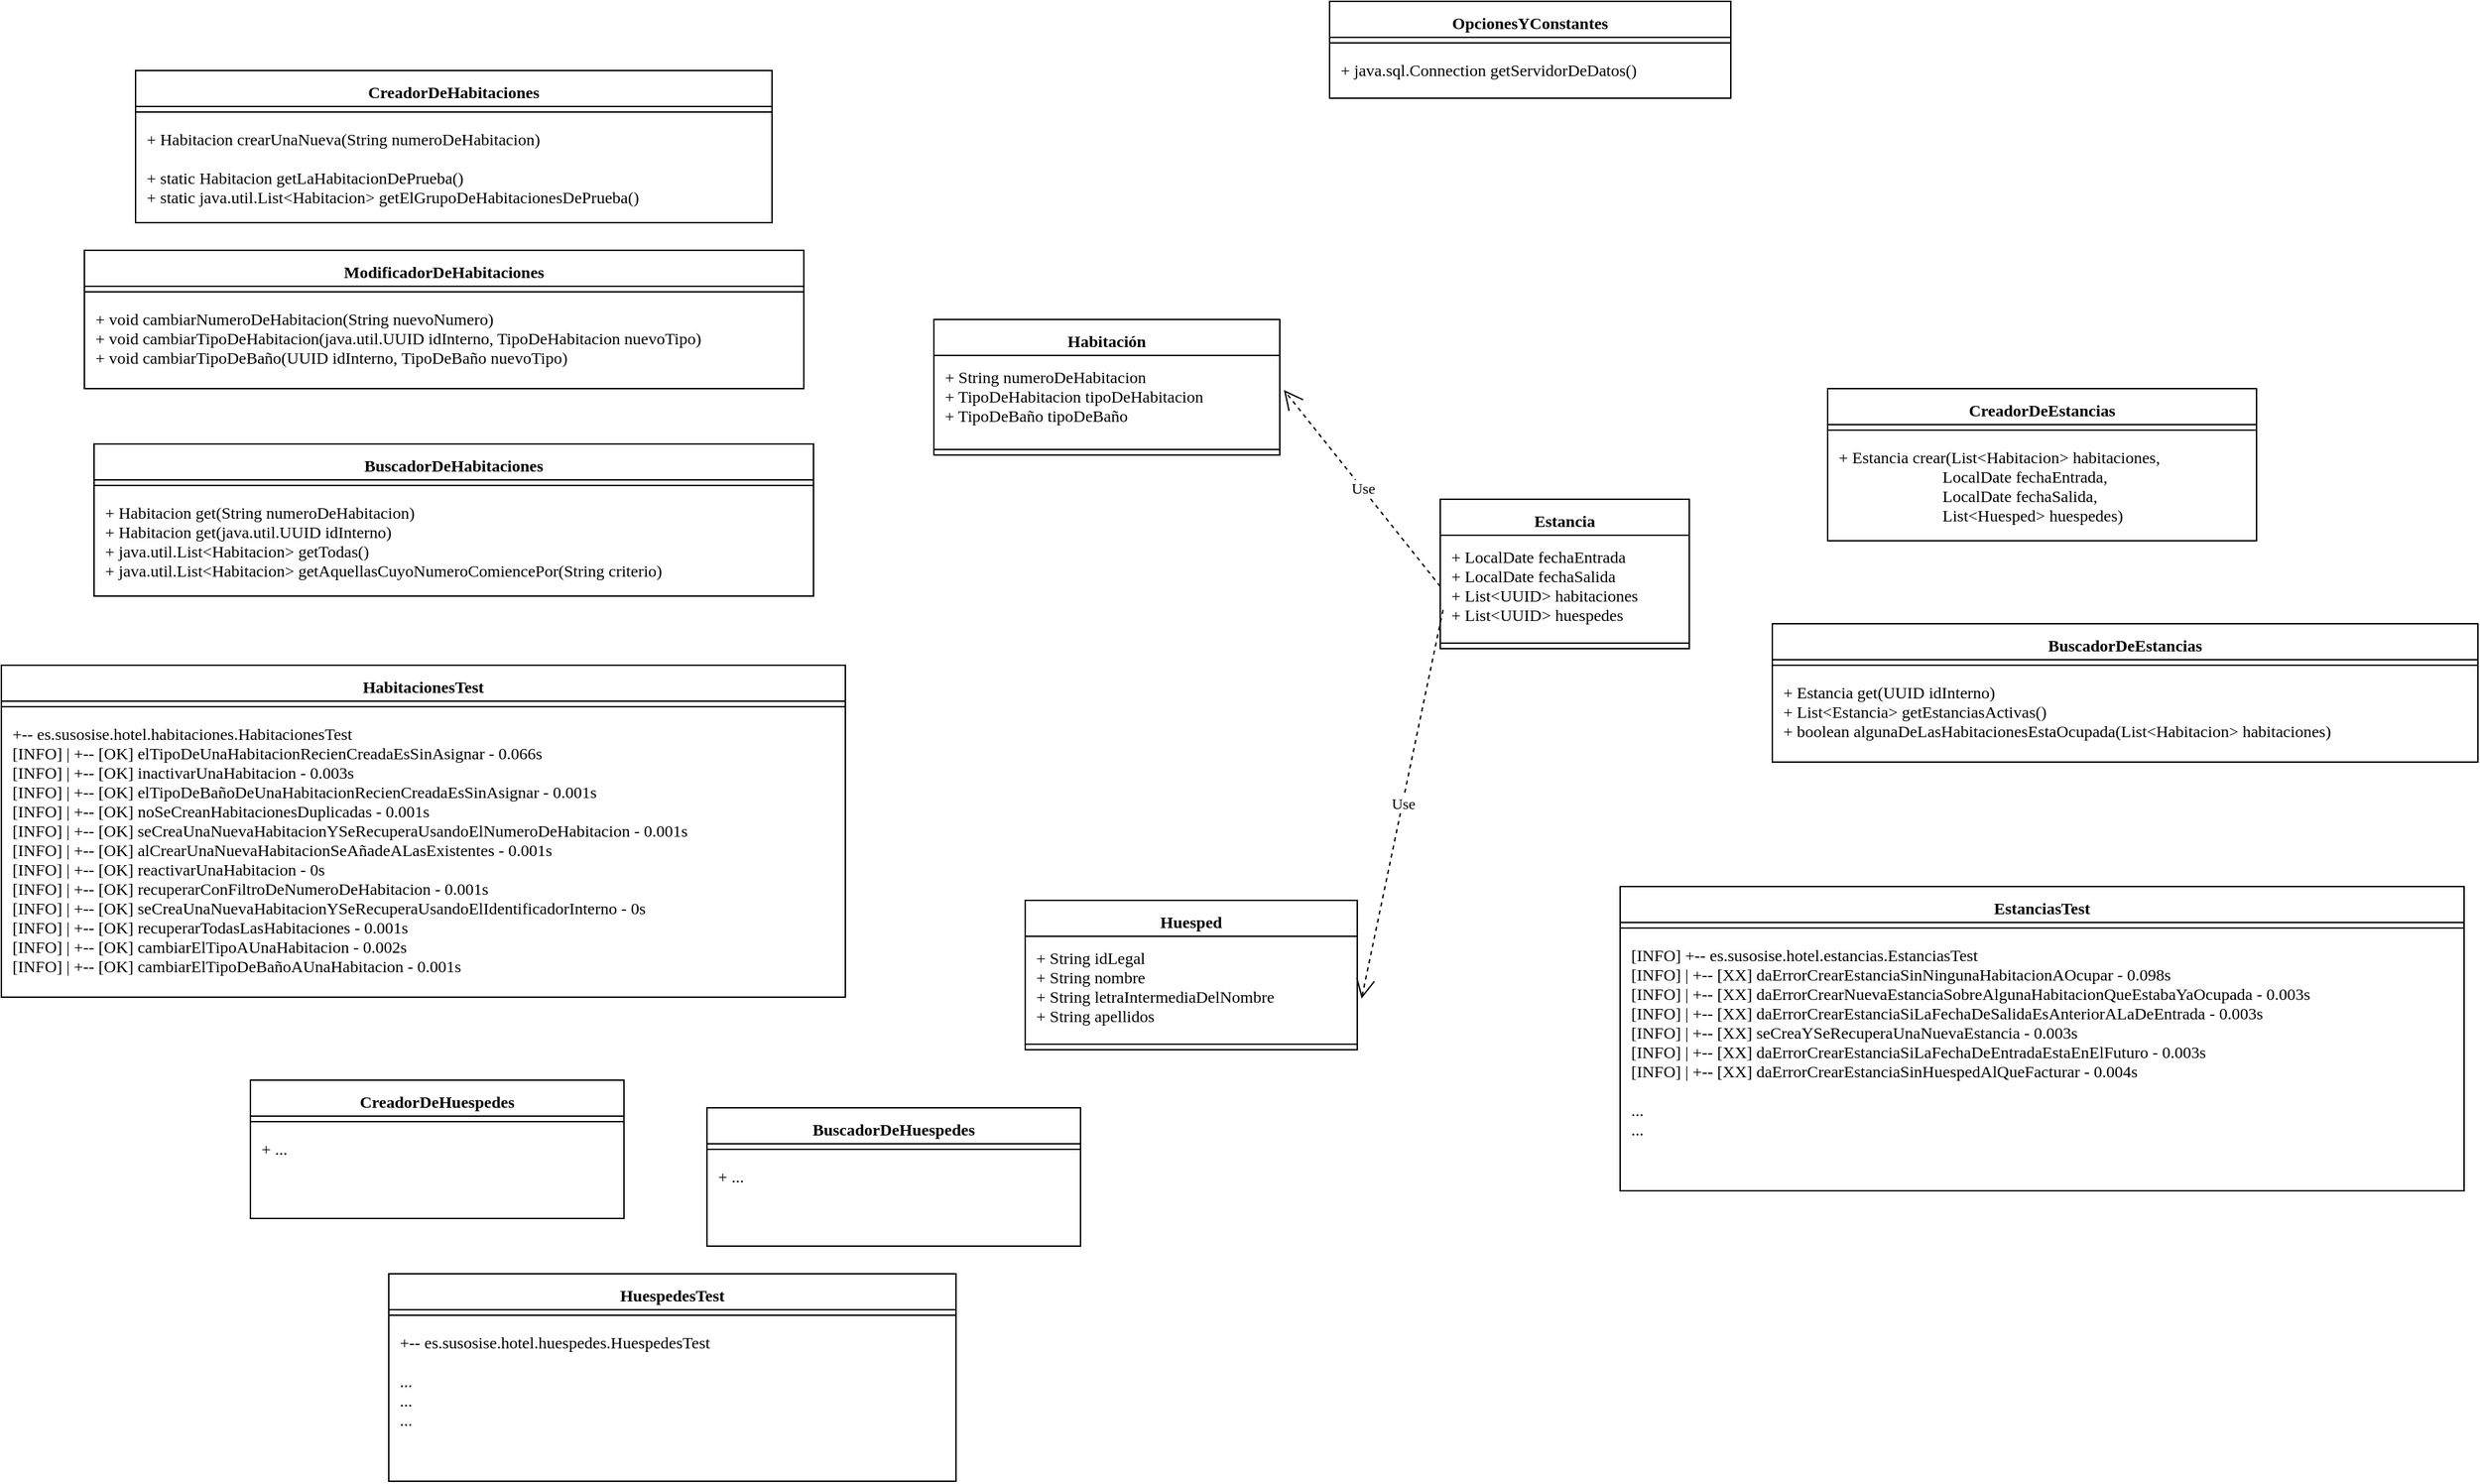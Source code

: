 <mxfile version="17.4.2" type="device"><diagram id="C5RBs43oDa-KdzZeNtuy" name="Page-1"><mxGraphModel dx="3064" dy="1378" grid="1" gridSize="10" guides="1" tooltips="1" connect="1" arrows="1" fold="1" page="1" pageScale="1" pageWidth="827" pageHeight="1169" math="0" shadow="0"><root><mxCell id="WIyWlLk6GJQsqaUBKTNV-0"/><mxCell id="WIyWlLk6GJQsqaUBKTNV-1" parent="WIyWlLk6GJQsqaUBKTNV-0"/><mxCell id="FcjJvpSDxvCTK--CoJ5v-0" value="OpcionesYConstantes" style="swimlane;fontStyle=1;align=center;verticalAlign=top;childLayout=stackLayout;horizontal=1;startSize=26;horizontalStack=0;resizeParent=1;resizeParentMax=0;resizeLast=0;collapsible=1;marginBottom=0;fontFamily=Verdana;spacing=4;" vertex="1" parent="WIyWlLk6GJQsqaUBKTNV-1"><mxGeometry x="450" y="60" width="290" height="70" as="geometry"><mxRectangle x="90" y="585" width="160" height="26" as="alternateBounds"/></mxGeometry></mxCell><mxCell id="FcjJvpSDxvCTK--CoJ5v-2" value="" style="line;strokeWidth=1;fillColor=none;align=left;verticalAlign=middle;spacingTop=-1;spacingLeft=3;spacingRight=3;rotatable=0;labelPosition=right;points=[];portConstraint=eastwest;fontFamily=Verdana;spacing=4;" vertex="1" parent="FcjJvpSDxvCTK--CoJ5v-0"><mxGeometry y="26" width="290" height="8" as="geometry"/></mxCell><mxCell id="FcjJvpSDxvCTK--CoJ5v-3" value="+ java.sql.Connection getServidorDeDatos()" style="text;strokeColor=none;fillColor=none;align=left;verticalAlign=top;spacingLeft=4;spacingRight=4;overflow=hidden;rotatable=0;points=[[0,0.5],[1,0.5]];portConstraint=eastwest;fontFamily=Verdana;spacing=4;" vertex="1" parent="FcjJvpSDxvCTK--CoJ5v-0"><mxGeometry y="34" width="290" height="36" as="geometry"/></mxCell><mxCell id="FcjJvpSDxvCTK--CoJ5v-5" value="Estancia" style="swimlane;fontStyle=1;align=center;verticalAlign=top;childLayout=stackLayout;horizontal=1;startSize=26;horizontalStack=0;resizeParent=1;resizeParentMax=0;resizeLast=0;collapsible=1;marginBottom=0;fontFamily=Verdana;spacing=4;" vertex="1" parent="WIyWlLk6GJQsqaUBKTNV-1"><mxGeometry x="530" y="420" width="180" height="108" as="geometry"/></mxCell><mxCell id="FcjJvpSDxvCTK--CoJ5v-6" value="+ LocalDate fechaEntrada&#10;+ LocalDate fechaSalida&#10;+ List&lt;UUID&gt; habitaciones&#10;+ List&lt;UUID&gt; huespedes" style="text;strokeColor=none;fillColor=none;align=left;verticalAlign=top;spacingLeft=4;spacingRight=4;overflow=hidden;rotatable=0;points=[[0,0.5],[1,0.5]];portConstraint=eastwest;fontFamily=Verdana;spacing=4;" vertex="1" parent="FcjJvpSDxvCTK--CoJ5v-5"><mxGeometry y="26" width="180" height="74" as="geometry"/></mxCell><mxCell id="FcjJvpSDxvCTK--CoJ5v-7" value="" style="line;strokeWidth=1;fillColor=none;align=left;verticalAlign=middle;spacingTop=-1;spacingLeft=3;spacingRight=3;rotatable=0;labelPosition=right;points=[];portConstraint=eastwest;fontFamily=Verdana;spacing=4;" vertex="1" parent="FcjJvpSDxvCTK--CoJ5v-5"><mxGeometry y="100" width="180" height="8" as="geometry"/></mxCell><mxCell id="FcjJvpSDxvCTK--CoJ5v-9" value="CreadorDeEstancias" style="swimlane;fontStyle=1;align=center;verticalAlign=top;childLayout=stackLayout;horizontal=1;startSize=26;horizontalStack=0;resizeParent=1;resizeParentMax=0;resizeLast=0;collapsible=1;marginBottom=0;fontFamily=Verdana;spacing=4;" vertex="1" parent="WIyWlLk6GJQsqaUBKTNV-1"><mxGeometry x="810" y="340" width="310" height="110" as="geometry"><mxRectangle x="90" y="585" width="160" height="26" as="alternateBounds"/></mxGeometry></mxCell><mxCell id="FcjJvpSDxvCTK--CoJ5v-10" value="" style="line;strokeWidth=1;fillColor=none;align=left;verticalAlign=middle;spacingTop=-1;spacingLeft=3;spacingRight=3;rotatable=0;labelPosition=right;points=[];portConstraint=eastwest;fontFamily=Verdana;spacing=4;" vertex="1" parent="FcjJvpSDxvCTK--CoJ5v-9"><mxGeometry y="26" width="310" height="8" as="geometry"/></mxCell><mxCell id="FcjJvpSDxvCTK--CoJ5v-11" value="+ Estancia crear(List&lt;Habitacion&gt; habitaciones, &#10;                         LocalDate fechaEntrada, &#10;                         LocalDate fechaSalida, &#10;                         List&lt;Huesped&gt; huespedes)" style="text;strokeColor=none;fillColor=none;align=left;verticalAlign=top;spacingLeft=4;spacingRight=4;overflow=hidden;rotatable=0;points=[[0,0.5],[1,0.5]];portConstraint=eastwest;fontFamily=Verdana;spacing=4;" vertex="1" parent="FcjJvpSDxvCTK--CoJ5v-9"><mxGeometry y="34" width="310" height="76" as="geometry"/></mxCell><mxCell id="FcjJvpSDxvCTK--CoJ5v-12" value="BuscadorDeEstancias" style="swimlane;fontStyle=1;align=center;verticalAlign=top;childLayout=stackLayout;horizontal=1;startSize=26;horizontalStack=0;resizeParent=1;resizeParentMax=0;resizeLast=0;collapsible=1;marginBottom=0;fontFamily=Verdana;spacing=4;" vertex="1" parent="WIyWlLk6GJQsqaUBKTNV-1"><mxGeometry x="770" y="510" width="510" height="100" as="geometry"><mxRectangle x="90" y="585" width="160" height="26" as="alternateBounds"/></mxGeometry></mxCell><mxCell id="FcjJvpSDxvCTK--CoJ5v-13" value="" style="line;strokeWidth=1;fillColor=none;align=left;verticalAlign=middle;spacingTop=-1;spacingLeft=3;spacingRight=3;rotatable=0;labelPosition=right;points=[];portConstraint=eastwest;fontFamily=Verdana;spacing=4;" vertex="1" parent="FcjJvpSDxvCTK--CoJ5v-12"><mxGeometry y="26" width="510" height="8" as="geometry"/></mxCell><mxCell id="FcjJvpSDxvCTK--CoJ5v-14" value="+ Estancia get(UUID idInterno)&#10;+ List&lt;Estancia&gt; getEstanciasActivas()&#10;+ boolean algunaDeLasHabitacionesEstaOcupada(List&lt;Habitacion&gt; habitaciones)&#10;&#10;" style="text;strokeColor=none;fillColor=none;align=left;verticalAlign=top;spacingLeft=4;spacingRight=4;overflow=hidden;rotatable=0;points=[[0,0.5],[1,0.5]];portConstraint=eastwest;fontFamily=Verdana;spacing=4;" vertex="1" parent="FcjJvpSDxvCTK--CoJ5v-12"><mxGeometry y="34" width="510" height="66" as="geometry"/></mxCell><mxCell id="FcjJvpSDxvCTK--CoJ5v-15" value="Habitación" style="swimlane;fontStyle=1;align=center;verticalAlign=top;childLayout=stackLayout;horizontal=1;startSize=26;horizontalStack=0;resizeParent=1;resizeParentMax=0;resizeLast=0;collapsible=1;marginBottom=0;fontFamily=Verdana;spacing=4;" vertex="1" parent="WIyWlLk6GJQsqaUBKTNV-1"><mxGeometry x="164" y="290" width="250" height="98" as="geometry"/></mxCell><mxCell id="FcjJvpSDxvCTK--CoJ5v-16" value="+ String numeroDeHabitacion&#10;+ TipoDeHabitacion tipoDeHabitacion&#10;+ TipoDeBaño tipoDeBaño&#10;&#10;" style="text;strokeColor=none;fillColor=none;align=left;verticalAlign=top;spacingLeft=4;spacingRight=4;overflow=hidden;rotatable=0;points=[[0,0.5],[1,0.5]];portConstraint=eastwest;fontFamily=Verdana;spacing=4;" vertex="1" parent="FcjJvpSDxvCTK--CoJ5v-15"><mxGeometry y="26" width="250" height="64" as="geometry"/></mxCell><mxCell id="FcjJvpSDxvCTK--CoJ5v-17" value="" style="line;strokeWidth=1;fillColor=none;align=left;verticalAlign=middle;spacingTop=-1;spacingLeft=3;spacingRight=3;rotatable=0;labelPosition=right;points=[];portConstraint=eastwest;fontFamily=Verdana;spacing=4;" vertex="1" parent="FcjJvpSDxvCTK--CoJ5v-15"><mxGeometry y="90" width="250" height="8" as="geometry"/></mxCell><mxCell id="FcjJvpSDxvCTK--CoJ5v-18" value="CreadorDeHabitaciones" style="swimlane;fontStyle=1;align=center;verticalAlign=top;childLayout=stackLayout;horizontal=1;startSize=26;horizontalStack=0;resizeParent=1;resizeParentMax=0;resizeLast=0;collapsible=1;marginBottom=0;fontFamily=Verdana;spacing=4;" vertex="1" parent="WIyWlLk6GJQsqaUBKTNV-1"><mxGeometry x="-413" y="110" width="460" height="110" as="geometry"><mxRectangle x="90" y="585" width="160" height="26" as="alternateBounds"/></mxGeometry></mxCell><mxCell id="FcjJvpSDxvCTK--CoJ5v-19" value="" style="line;strokeWidth=1;fillColor=none;align=left;verticalAlign=middle;spacingTop=-1;spacingLeft=3;spacingRight=3;rotatable=0;labelPosition=right;points=[];portConstraint=eastwest;fontFamily=Verdana;spacing=4;" vertex="1" parent="FcjJvpSDxvCTK--CoJ5v-18"><mxGeometry y="26" width="460" height="8" as="geometry"/></mxCell><mxCell id="FcjJvpSDxvCTK--CoJ5v-20" value="+ Habitacion crearUnaNueva(String numeroDeHabitacion)&#10;&#10;+ static Habitacion getLaHabitacionDePrueba()&#10;+ static java.util.List&lt;Habitacion&gt; getElGrupoDeHabitacionesDePrueba()" style="text;strokeColor=none;fillColor=none;align=left;verticalAlign=top;spacingLeft=4;spacingRight=4;overflow=hidden;rotatable=0;points=[[0,0.5],[1,0.5]];portConstraint=eastwest;fontFamily=Verdana;spacing=4;" vertex="1" parent="FcjJvpSDxvCTK--CoJ5v-18"><mxGeometry y="34" width="460" height="76" as="geometry"/></mxCell><mxCell id="FcjJvpSDxvCTK--CoJ5v-21" value="BuscadorDeHabitaciones" style="swimlane;fontStyle=1;align=center;verticalAlign=top;childLayout=stackLayout;horizontal=1;startSize=26;horizontalStack=0;resizeParent=1;resizeParentMax=0;resizeLast=0;collapsible=1;marginBottom=0;fontFamily=Verdana;spacing=4;" vertex="1" parent="WIyWlLk6GJQsqaUBKTNV-1"><mxGeometry x="-443" y="380" width="520" height="110" as="geometry"><mxRectangle x="90" y="585" width="160" height="26" as="alternateBounds"/></mxGeometry></mxCell><mxCell id="FcjJvpSDxvCTK--CoJ5v-22" value="" style="line;strokeWidth=1;fillColor=none;align=left;verticalAlign=middle;spacingTop=-1;spacingLeft=3;spacingRight=3;rotatable=0;labelPosition=right;points=[];portConstraint=eastwest;fontFamily=Verdana;spacing=4;" vertex="1" parent="FcjJvpSDxvCTK--CoJ5v-21"><mxGeometry y="26" width="520" height="8" as="geometry"/></mxCell><mxCell id="FcjJvpSDxvCTK--CoJ5v-23" value="+ Habitacion get(String numeroDeHabitacion)&#10;+ Habitacion get(java.util.UUID idInterno)&#10;+ java.util.List&lt;Habitacion&gt; getTodas()&#10;+ java.util.List&lt;Habitacion&gt; getAquellasCuyoNumeroComiencePor(String criterio)&#10;&#10;" style="text;strokeColor=none;fillColor=none;align=left;verticalAlign=top;spacingLeft=4;spacingRight=4;overflow=hidden;rotatable=0;points=[[0,0.5],[1,0.5]];portConstraint=eastwest;fontFamily=Verdana;spacing=4;" vertex="1" parent="FcjJvpSDxvCTK--CoJ5v-21"><mxGeometry y="34" width="520" height="76" as="geometry"/></mxCell><mxCell id="FcjJvpSDxvCTK--CoJ5v-24" value="ModificadorDeHabitaciones" style="swimlane;fontStyle=1;align=center;verticalAlign=top;childLayout=stackLayout;horizontal=1;startSize=26;horizontalStack=0;resizeParent=1;resizeParentMax=0;resizeLast=0;collapsible=1;marginBottom=0;fontFamily=Verdana;spacing=4;" vertex="1" parent="WIyWlLk6GJQsqaUBKTNV-1"><mxGeometry x="-450" y="240" width="520" height="100" as="geometry"><mxRectangle x="90" y="585" width="160" height="26" as="alternateBounds"/></mxGeometry></mxCell><mxCell id="FcjJvpSDxvCTK--CoJ5v-25" value="" style="line;strokeWidth=1;fillColor=none;align=left;verticalAlign=middle;spacingTop=-1;spacingLeft=3;spacingRight=3;rotatable=0;labelPosition=right;points=[];portConstraint=eastwest;fontFamily=Verdana;spacing=4;" vertex="1" parent="FcjJvpSDxvCTK--CoJ5v-24"><mxGeometry y="26" width="520" height="8" as="geometry"/></mxCell><mxCell id="FcjJvpSDxvCTK--CoJ5v-26" value="+ void cambiarNumeroDeHabitacion(String nuevoNumero)&#10;+ void cambiarTipoDeHabitacion(java.util.UUID idInterno, TipoDeHabitacion nuevoTipo)&#10;+ void cambiarTipoDeBaño(UUID idInterno, TipoDeBaño nuevoTipo)" style="text;strokeColor=none;fillColor=none;align=left;verticalAlign=top;spacingLeft=4;spacingRight=4;overflow=hidden;rotatable=0;points=[[0,0.5],[1,0.5]];portConstraint=eastwest;fontFamily=Verdana;spacingBottom=0;spacing=4;" vertex="1" parent="FcjJvpSDxvCTK--CoJ5v-24"><mxGeometry y="34" width="520" height="66" as="geometry"/></mxCell><mxCell id="FcjJvpSDxvCTK--CoJ5v-27" value="Huesped" style="swimlane;fontStyle=1;align=center;verticalAlign=top;childLayout=stackLayout;horizontal=1;startSize=26;horizontalStack=0;resizeParent=1;resizeParentMax=0;resizeLast=0;collapsible=1;marginBottom=0;fontFamily=Verdana;spacing=4;spacingBottom=0;" vertex="1" parent="WIyWlLk6GJQsqaUBKTNV-1"><mxGeometry x="230" y="710" width="240" height="108" as="geometry"/></mxCell><mxCell id="FcjJvpSDxvCTK--CoJ5v-28" value="+ String idLegal&#10;+ String nombre&#10;+ String letraIntermediaDelNombre&#10;+ String apellidos" style="text;strokeColor=none;fillColor=none;align=left;verticalAlign=top;spacingLeft=4;spacingRight=4;overflow=hidden;rotatable=0;points=[[0,0.5],[1,0.5]];portConstraint=eastwest;fontFamily=Verdana;spacing=4;spacingTop=0;" vertex="1" parent="FcjJvpSDxvCTK--CoJ5v-27"><mxGeometry y="26" width="240" height="74" as="geometry"/></mxCell><mxCell id="FcjJvpSDxvCTK--CoJ5v-29" value="" style="line;strokeWidth=1;fillColor=none;align=left;verticalAlign=middle;spacingTop=-1;spacingLeft=3;spacingRight=3;rotatable=0;labelPosition=right;points=[];portConstraint=eastwest;fontFamily=Verdana;spacing=4;" vertex="1" parent="FcjJvpSDxvCTK--CoJ5v-27"><mxGeometry y="100" width="240" height="8" as="geometry"/></mxCell><mxCell id="FcjJvpSDxvCTK--CoJ5v-30" value="Use" style="endArrow=open;endSize=12;dashed=1;html=1;rounded=0;fontFamily=Verdana;exitX=0.011;exitY=0.73;exitDx=0;exitDy=0;exitPerimeter=0;entryX=1.013;entryY=0.608;entryDx=0;entryDy=0;entryPerimeter=0;" edge="1" parent="WIyWlLk6GJQsqaUBKTNV-1" source="FcjJvpSDxvCTK--CoJ5v-6" target="FcjJvpSDxvCTK--CoJ5v-28"><mxGeometry width="160" relative="1" as="geometry"><mxPoint x="520" y="600" as="sourcePoint"/><mxPoint x="240" y="340" as="targetPoint"/></mxGeometry></mxCell><mxCell id="FcjJvpSDxvCTK--CoJ5v-31" value="Use" style="endArrow=open;endSize=12;dashed=1;html=1;rounded=0;fontFamily=Verdana;exitX=0;exitY=0.5;exitDx=0;exitDy=0;entryX=1.012;entryY=0.391;entryDx=0;entryDy=0;entryPerimeter=0;" edge="1" parent="WIyWlLk6GJQsqaUBKTNV-1" source="FcjJvpSDxvCTK--CoJ5v-6" target="FcjJvpSDxvCTK--CoJ5v-16"><mxGeometry width="160" relative="1" as="geometry"><mxPoint x="331.98" y="370.02" as="sourcePoint"/><mxPoint x="303.12" y="290.992" as="targetPoint"/></mxGeometry></mxCell><mxCell id="FcjJvpSDxvCTK--CoJ5v-32" value="HabitacionesTest" style="swimlane;fontStyle=1;align=center;verticalAlign=top;childLayout=stackLayout;horizontal=1;startSize=26;horizontalStack=0;resizeParent=1;resizeParentMax=0;resizeLast=0;collapsible=1;marginBottom=0;fontFamily=Verdana;spacing=4;" vertex="1" parent="WIyWlLk6GJQsqaUBKTNV-1"><mxGeometry x="-510" y="540" width="610" height="240" as="geometry"><mxRectangle x="90" y="585" width="160" height="26" as="alternateBounds"/></mxGeometry></mxCell><mxCell id="FcjJvpSDxvCTK--CoJ5v-33" value="" style="line;strokeWidth=1;fillColor=none;align=left;verticalAlign=middle;spacingTop=-1;spacingLeft=3;spacingRight=3;rotatable=0;labelPosition=right;points=[];portConstraint=eastwest;fontFamily=Verdana;spacing=4;" vertex="1" parent="FcjJvpSDxvCTK--CoJ5v-32"><mxGeometry y="26" width="610" height="8" as="geometry"/></mxCell><mxCell id="FcjJvpSDxvCTK--CoJ5v-34" value="+-- es.susosise.hotel.habitaciones.HabitacionesTest&#10;[INFO] | +-- [OK] elTipoDeUnaHabitacionRecienCreadaEsSinAsignar - 0.066s&#10;[INFO] | +-- [OK] inactivarUnaHabitacion - 0.003s&#10;[INFO] | +-- [OK] elTipoDeBañoDeUnaHabitacionRecienCreadaEsSinAsignar - 0.001s&#10;[INFO] | +-- [OK] noSeCreanHabitacionesDuplicadas - 0.001s&#10;[INFO] | +-- [OK] seCreaUnaNuevaHabitacionYSeRecuperaUsandoElNumeroDeHabitacion - 0.001s&#10;[INFO] | +-- [OK] alCrearUnaNuevaHabitacionSeAñadeALasExistentes - 0.001s&#10;[INFO] | +-- [OK] reactivarUnaHabitacion - 0s&#10;[INFO] | +-- [OK] recuperarConFiltroDeNumeroDeHabitacion - 0.001s&#10;[INFO] | +-- [OK] seCreaUnaNuevaHabitacionYSeRecuperaUsandoElIdentificadorInterno - 0s&#10;[INFO] | +-- [OK] recuperarTodasLasHabitaciones - 0.001s&#10;[INFO] | +-- [OK] cambiarElTipoAUnaHabitacion - 0.002s&#10;[INFO] | +-- [OK] cambiarElTipoDeBañoAUnaHabitacion - 0.001s&#10;" style="text;strokeColor=none;fillColor=none;align=left;verticalAlign=top;spacingLeft=4;spacingRight=4;overflow=hidden;rotatable=0;points=[[0,0.5],[1,0.5]];portConstraint=eastwest;fontFamily=Verdana;spacing=4;" vertex="1" parent="FcjJvpSDxvCTK--CoJ5v-32"><mxGeometry y="34" width="610" height="206" as="geometry"/></mxCell><mxCell id="FcjJvpSDxvCTK--CoJ5v-35" value="EstanciasTest" style="swimlane;fontStyle=1;align=center;verticalAlign=top;childLayout=stackLayout;horizontal=1;startSize=26;horizontalStack=0;resizeParent=1;resizeParentMax=0;resizeLast=0;collapsible=1;marginBottom=0;fontFamily=Verdana;spacing=4;" vertex="1" parent="WIyWlLk6GJQsqaUBKTNV-1"><mxGeometry x="660" y="700" width="610" height="220" as="geometry"><mxRectangle x="90" y="585" width="160" height="26" as="alternateBounds"/></mxGeometry></mxCell><mxCell id="FcjJvpSDxvCTK--CoJ5v-36" value="" style="line;strokeWidth=1;fillColor=none;align=left;verticalAlign=middle;spacingTop=-1;spacingLeft=3;spacingRight=3;rotatable=0;labelPosition=right;points=[];portConstraint=eastwest;fontFamily=Verdana;spacing=4;" vertex="1" parent="FcjJvpSDxvCTK--CoJ5v-35"><mxGeometry y="26" width="610" height="8" as="geometry"/></mxCell><mxCell id="FcjJvpSDxvCTK--CoJ5v-37" value="[INFO] +-- es.susosise.hotel.estancias.EstanciasTest&#10;[INFO] | +-- [XX] daErrorCrearEstanciaSinNingunaHabitacionAOcupar - 0.098s&#10;[INFO] | +-- [XX] daErrorCrearNuevaEstanciaSobreAlgunaHabitacionQueEstabaYaOcupada - 0.003s&#10;[INFO] | +-- [XX] daErrorCrearEstanciaSiLaFechaDeSalidaEsAnteriorALaDeEntrada - 0.003s&#10;[INFO] | +-- [XX] seCreaYSeRecuperaUnaNuevaEstancia - 0.003s&#10;[INFO] | +-- [XX] daErrorCrearEstanciaSiLaFechaDeEntradaEstaEnElFuturo - 0.003s&#10;[INFO] | +-- [XX] daErrorCrearEstanciaSinHuespedAlQueFacturar - 0.004s&#10;&#10;...&#10;..." style="text;strokeColor=none;fillColor=none;align=left;verticalAlign=top;spacingLeft=4;spacingRight=4;overflow=hidden;rotatable=0;points=[[0,0.5],[1,0.5]];portConstraint=eastwest;fontFamily=Verdana;spacing=4;" vertex="1" parent="FcjJvpSDxvCTK--CoJ5v-35"><mxGeometry y="34" width="610" height="186" as="geometry"/></mxCell><mxCell id="FcjJvpSDxvCTK--CoJ5v-38" value="HuespedesTest" style="swimlane;fontStyle=1;align=center;verticalAlign=top;childLayout=stackLayout;horizontal=1;startSize=26;horizontalStack=0;resizeParent=1;resizeParentMax=0;resizeLast=0;collapsible=1;marginBottom=0;fontFamily=Verdana;spacing=4;" vertex="1" parent="WIyWlLk6GJQsqaUBKTNV-1"><mxGeometry x="-230" y="980" width="410" height="150" as="geometry"><mxRectangle x="90" y="585" width="160" height="26" as="alternateBounds"/></mxGeometry></mxCell><mxCell id="FcjJvpSDxvCTK--CoJ5v-39" value="" style="line;strokeWidth=1;fillColor=none;align=left;verticalAlign=middle;spacingTop=-1;spacingLeft=3;spacingRight=3;rotatable=0;labelPosition=right;points=[];portConstraint=eastwest;fontFamily=Verdana;spacing=4;" vertex="1" parent="FcjJvpSDxvCTK--CoJ5v-38"><mxGeometry y="26" width="410" height="8" as="geometry"/></mxCell><mxCell id="FcjJvpSDxvCTK--CoJ5v-40" value="+-- es.susosise.hotel.huespedes.HuespedesTest&#10;&#10;...&#10;...&#10;...&#10;" style="text;strokeColor=none;fillColor=none;align=left;verticalAlign=top;spacingLeft=4;spacingRight=4;overflow=hidden;rotatable=0;points=[[0,0.5],[1,0.5]];portConstraint=eastwest;fontFamily=Verdana;spacing=4;" vertex="1" parent="FcjJvpSDxvCTK--CoJ5v-38"><mxGeometry y="34" width="410" height="116" as="geometry"/></mxCell><mxCell id="FcjJvpSDxvCTK--CoJ5v-41" value="CreadorDeHuespedes" style="swimlane;fontStyle=1;align=center;verticalAlign=top;childLayout=stackLayout;horizontal=1;startSize=26;horizontalStack=0;resizeParent=1;resizeParentMax=0;resizeLast=0;collapsible=1;marginBottom=0;fontFamily=Verdana;spacing=4;" vertex="1" parent="WIyWlLk6GJQsqaUBKTNV-1"><mxGeometry x="-330" y="840" width="270" height="100" as="geometry"><mxRectangle x="90" y="585" width="160" height="26" as="alternateBounds"/></mxGeometry></mxCell><mxCell id="FcjJvpSDxvCTK--CoJ5v-42" value="" style="line;strokeWidth=1;fillColor=none;align=left;verticalAlign=middle;spacingTop=-1;spacingLeft=3;spacingRight=3;rotatable=0;labelPosition=right;points=[];portConstraint=eastwest;fontFamily=Verdana;spacing=4;" vertex="1" parent="FcjJvpSDxvCTK--CoJ5v-41"><mxGeometry y="26" width="270" height="8" as="geometry"/></mxCell><mxCell id="FcjJvpSDxvCTK--CoJ5v-43" value="+ ..." style="text;strokeColor=none;fillColor=none;align=left;verticalAlign=top;spacingLeft=4;spacingRight=4;overflow=hidden;rotatable=0;points=[[0,0.5],[1,0.5]];portConstraint=eastwest;fontFamily=Verdana;spacing=4;" vertex="1" parent="FcjJvpSDxvCTK--CoJ5v-41"><mxGeometry y="34" width="270" height="66" as="geometry"/></mxCell><mxCell id="FcjJvpSDxvCTK--CoJ5v-45" value="BuscadorDeHuespedes" style="swimlane;fontStyle=1;align=center;verticalAlign=top;childLayout=stackLayout;horizontal=1;startSize=26;horizontalStack=0;resizeParent=1;resizeParentMax=0;resizeLast=0;collapsible=1;marginBottom=0;fontFamily=Verdana;spacing=4;" vertex="1" parent="WIyWlLk6GJQsqaUBKTNV-1"><mxGeometry y="860" width="270" height="100" as="geometry"><mxRectangle x="90" y="585" width="160" height="26" as="alternateBounds"/></mxGeometry></mxCell><mxCell id="FcjJvpSDxvCTK--CoJ5v-46" value="" style="line;strokeWidth=1;fillColor=none;align=left;verticalAlign=middle;spacingTop=-1;spacingLeft=3;spacingRight=3;rotatable=0;labelPosition=right;points=[];portConstraint=eastwest;fontFamily=Verdana;spacing=4;" vertex="1" parent="FcjJvpSDxvCTK--CoJ5v-45"><mxGeometry y="26" width="270" height="8" as="geometry"/></mxCell><mxCell id="FcjJvpSDxvCTK--CoJ5v-47" value="+ ..." style="text;strokeColor=none;fillColor=none;align=left;verticalAlign=top;spacingLeft=4;spacingRight=4;overflow=hidden;rotatable=0;points=[[0,0.5],[1,0.5]];portConstraint=eastwest;fontFamily=Verdana;spacing=4;" vertex="1" parent="FcjJvpSDxvCTK--CoJ5v-45"><mxGeometry y="34" width="270" height="66" as="geometry"/></mxCell></root></mxGraphModel></diagram></mxfile>